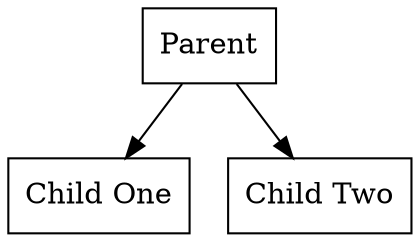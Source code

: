digraph 
  {
    node [ shape = box ];
    "Parent" -> "Child One";
    "Parent" -> "Child Two";
  }

